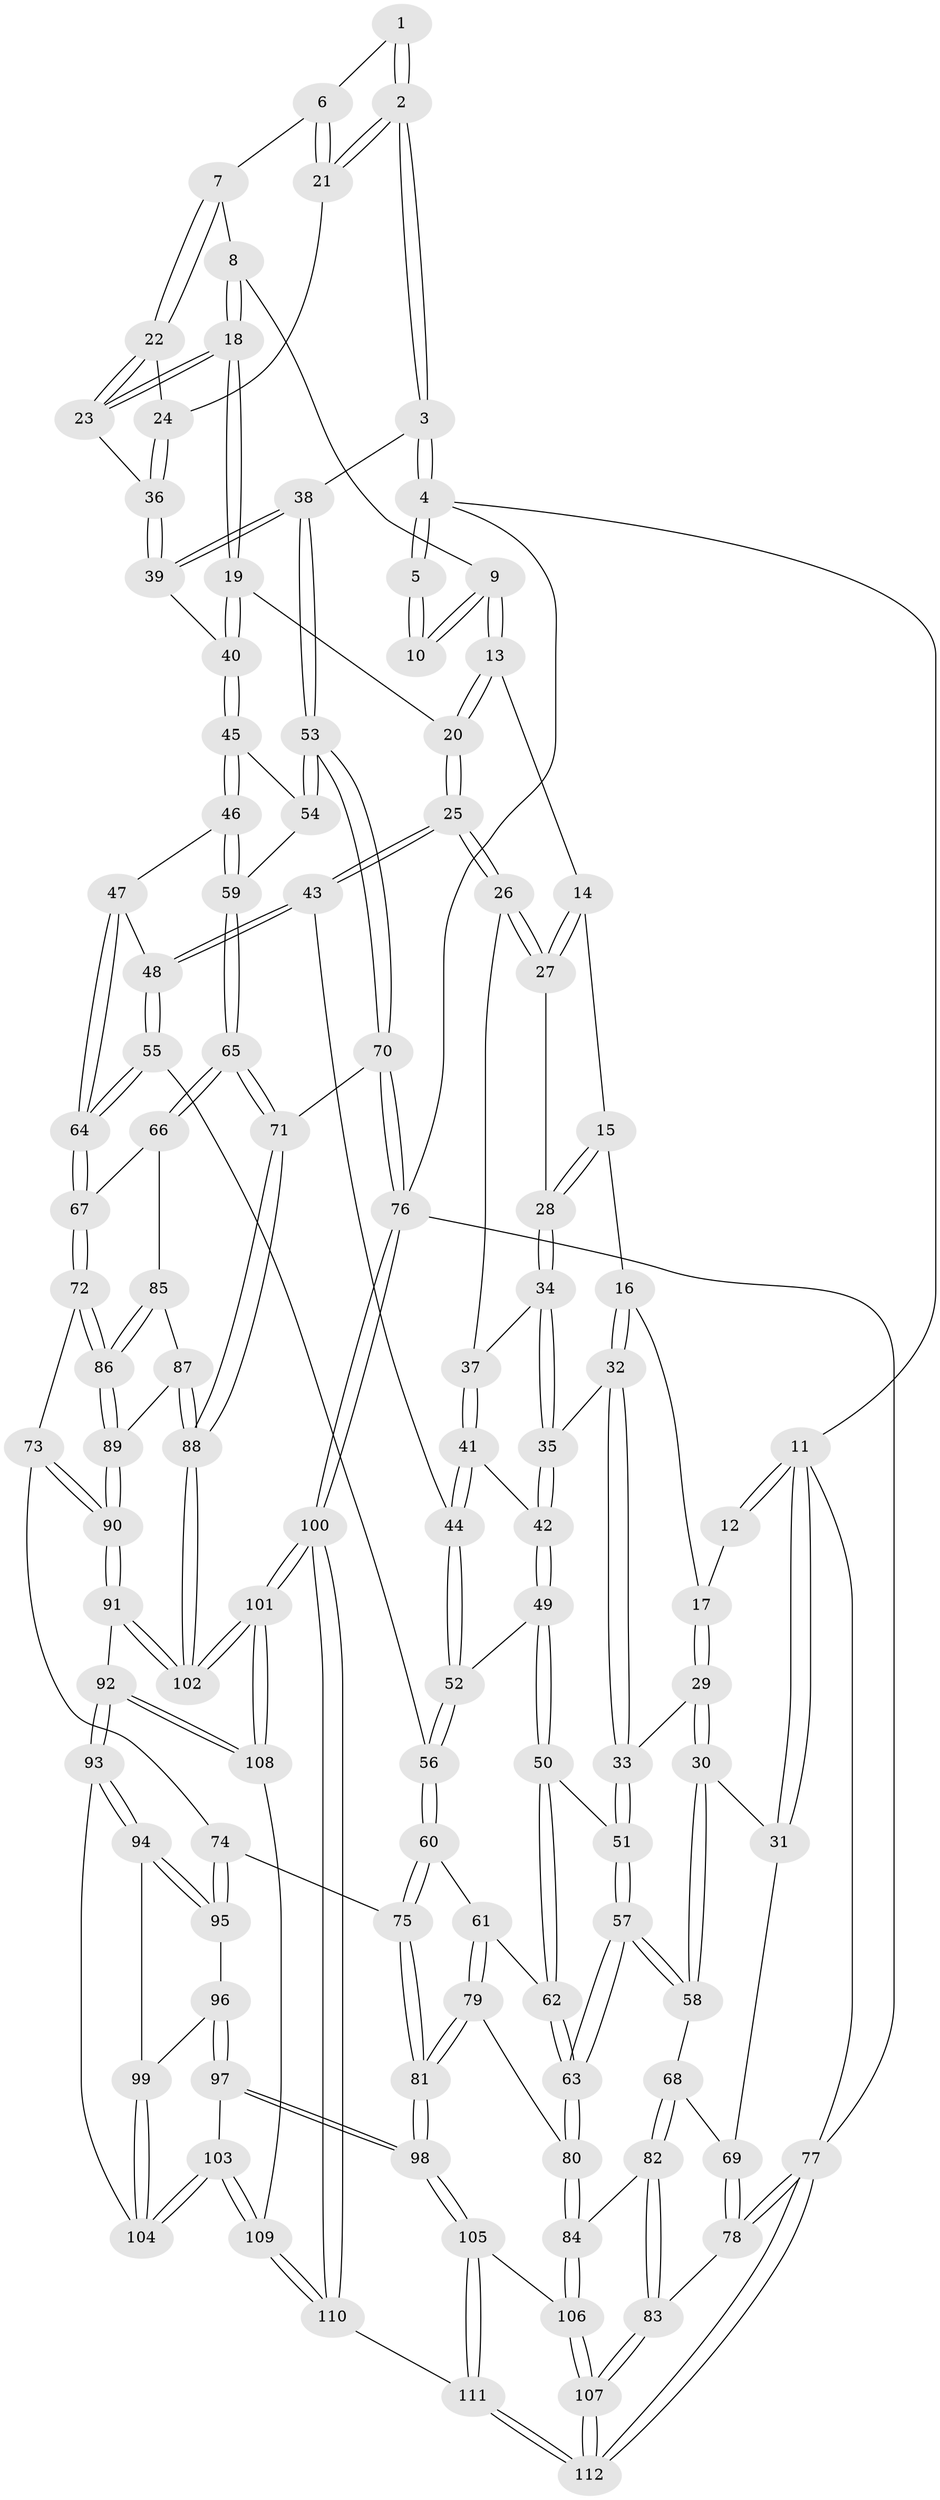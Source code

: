 // Generated by graph-tools (version 1.1) at 2025/51/03/09/25 03:51:02]
// undirected, 112 vertices, 277 edges
graph export_dot {
graph [start="1"]
  node [color=gray90,style=filled];
  1 [pos="+0.8417212439179688+0"];
  2 [pos="+1+0.14874126727515233"];
  3 [pos="+1+0.15303753991974067"];
  4 [pos="+1+0"];
  5 [pos="+0.798200903828572+0"];
  6 [pos="+0.8458182632174199+0.09006631518265082"];
  7 [pos="+0.8419820347055357+0.09497149370357176"];
  8 [pos="+0.7423110525116288+0.1037943932198131"];
  9 [pos="+0.6165475842099465+0"];
  10 [pos="+0.6221224684903985+0"];
  11 [pos="+0+0"];
  12 [pos="+0.261219243083867+0"];
  13 [pos="+0.5623198393414071+0.10840716289080203"];
  14 [pos="+0.515023968940508+0.12579526327301344"];
  15 [pos="+0.3385581850945742+0.11725368087185474"];
  16 [pos="+0.30758193687059016+0.10591843226579596"];
  17 [pos="+0.277731988297605+0.07942560035334528"];
  18 [pos="+0.7202091472846821+0.24121197654107387"];
  19 [pos="+0.7040031474775947+0.25281007199914995"];
  20 [pos="+0.6528908790719536+0.2585452263911764"];
  21 [pos="+1+0.14938805764264745"];
  22 [pos="+0.8320636916676339+0.17282335426785922"];
  23 [pos="+0.7551637209534565+0.23256710192316457"];
  24 [pos="+0.9030134537048728+0.20660326236568005"];
  25 [pos="+0.6078364500688332+0.32210966040891337"];
  26 [pos="+0.5351856668779871+0.3062997936260481"];
  27 [pos="+0.4787642746412248+0.21178181006258123"];
  28 [pos="+0.4261629254745438+0.252632730188608"];
  29 [pos="+0.020296202099030564+0.2913757496455418"];
  30 [pos="+0.002205676062345617+0.2934380992726361"];
  31 [pos="+0+0.2668819041901131"];
  32 [pos="+0.3239980578442531+0.3253724295087802"];
  33 [pos="+0.22836686023485525+0.38147220711564206"];
  34 [pos="+0.42239298907570233+0.2876420050397536"];
  35 [pos="+0.3630625593578562+0.32854115623124447"];
  36 [pos="+0.8738590139577712+0.2820899858697351"];
  37 [pos="+0.48581215779117604+0.3092007893212098"];
  38 [pos="+1+0.34230542267440583"];
  39 [pos="+0.8932623375805829+0.32588234201041144"];
  40 [pos="+0.8193164425815335+0.402347876781357"];
  41 [pos="+0.45022501460515724+0.3994813823061435"];
  42 [pos="+0.42210015324580824+0.4074694203308945"];
  43 [pos="+0.6026276077235904+0.404381337197168"];
  44 [pos="+0.5326964390057998+0.41249495650349016"];
  45 [pos="+0.8189254359406968+0.407027246763083"];
  46 [pos="+0.788472064659309+0.4742912660319711"];
  47 [pos="+0.7868637918264164+0.4746617991602371"];
  48 [pos="+0.6061001874696545+0.4130881287949282"];
  49 [pos="+0.40274884830081004+0.486188161133751"];
  50 [pos="+0.3790547869630485+0.49473341461338377"];
  51 [pos="+0.2661772047058962+0.4764445396138763"];
  52 [pos="+0.4374344123171109+0.5026833858519034"];
  53 [pos="+1+0.41639777654952687"];
  54 [pos="+1+0.45049359444779835"];
  55 [pos="+0.5716861101663971+0.5630200694546055"];
  56 [pos="+0.5227609770036108+0.5749912775275065"];
  57 [pos="+0.21311485826433257+0.6164849673983221"];
  58 [pos="+0.1334973907112877+0.6097265706145124"];
  59 [pos="+0.8448088432417065+0.5329992606214166"];
  60 [pos="+0.5020080444954829+0.6002129531270625"];
  61 [pos="+0.4259097157816554+0.6291435064498792"];
  62 [pos="+0.37270697164091726+0.6056231937389691"];
  63 [pos="+0.24485037473209803+0.6554117666449414"];
  64 [pos="+0.6582531982880544+0.6286693102245419"];
  65 [pos="+0.8816381217804978+0.6318015136921596"];
  66 [pos="+0.7235447562536949+0.655820878573002"];
  67 [pos="+0.6586305886932856+0.6295749493379573"];
  68 [pos="+0.11985603895001525+0.6173233454322202"];
  69 [pos="+0+0.44106715136443636"];
  70 [pos="+1+0.5534307305114784"];
  71 [pos="+0.9023711359019173+0.6487668464828547"];
  72 [pos="+0.6405755996083637+0.6797414311894387"];
  73 [pos="+0.5961560372853438+0.7444243485148974"];
  74 [pos="+0.5905767147141635+0.7478757449366075"];
  75 [pos="+0.5055254866300833+0.748738231245614"];
  76 [pos="+1+1"];
  77 [pos="+0+1"];
  78 [pos="+0+0.7616921448908504"];
  79 [pos="+0.385141440964082+0.7979922837937047"];
  80 [pos="+0.27627302547821175+0.7716090834539401"];
  81 [pos="+0.41116714151396183+0.8143315281591887"];
  82 [pos="+0+0.7318528054098339"];
  83 [pos="+0+0.7578387839999439"];
  84 [pos="+0.21103569589674404+0.832366345578715"];
  85 [pos="+0.7415518020192893+0.7016939015720232"];
  86 [pos="+0.7154906827891835+0.7841567350537253"];
  87 [pos="+0.8021912841717941+0.7623179155698725"];
  88 [pos="+0.8855142427282177+0.7705388082782777"];
  89 [pos="+0.7193113852029167+0.8025330771488398"];
  90 [pos="+0.7058164416765699+0.8309455610896438"];
  91 [pos="+0.7058786761929822+0.8667788775797137"];
  92 [pos="+0.6887065329294322+0.887376142929728"];
  93 [pos="+0.6827652227035825+0.8854570094604426"];
  94 [pos="+0.627930430339702+0.8484612899033392"];
  95 [pos="+0.5923340499637019+0.8137529954369807"];
  96 [pos="+0.5914484480182336+0.8147479539770748"];
  97 [pos="+0.4924695170339083+0.9002411840657208"];
  98 [pos="+0.44880627402830725+0.9070128164032375"];
  99 [pos="+0.5883326866384488+0.8634879594549799"];
  100 [pos="+1+1"];
  101 [pos="+1+1"];
  102 [pos="+0.9259198397755735+0.8819685325504981"];
  103 [pos="+0.5264652889625238+0.9033067344531125"];
  104 [pos="+0.5648911106574848+0.892101793282761"];
  105 [pos="+0.43831293405555916+0.964019639771717"];
  106 [pos="+0.18186503506138138+0.9368369425865284"];
  107 [pos="+0.16450526898851506+0.9649914915880188"];
  108 [pos="+0.6851116832529213+0.9288704760445317"];
  109 [pos="+0.6607612895063698+0.9796302395126334"];
  110 [pos="+0.6285189510367446+1"];
  111 [pos="+0.4618497606277784+1"];
  112 [pos="+0.05692008234680153+1"];
  1 -- 2;
  1 -- 2;
  1 -- 6;
  2 -- 3;
  2 -- 3;
  2 -- 21;
  2 -- 21;
  3 -- 4;
  3 -- 4;
  3 -- 38;
  4 -- 5;
  4 -- 5;
  4 -- 11;
  4 -- 76;
  5 -- 10;
  5 -- 10;
  6 -- 7;
  6 -- 21;
  6 -- 21;
  7 -- 8;
  7 -- 22;
  7 -- 22;
  8 -- 9;
  8 -- 18;
  8 -- 18;
  9 -- 10;
  9 -- 10;
  9 -- 13;
  9 -- 13;
  11 -- 12;
  11 -- 12;
  11 -- 31;
  11 -- 31;
  11 -- 77;
  12 -- 17;
  13 -- 14;
  13 -- 20;
  13 -- 20;
  14 -- 15;
  14 -- 27;
  14 -- 27;
  15 -- 16;
  15 -- 28;
  15 -- 28;
  16 -- 17;
  16 -- 32;
  16 -- 32;
  17 -- 29;
  17 -- 29;
  18 -- 19;
  18 -- 19;
  18 -- 23;
  18 -- 23;
  19 -- 20;
  19 -- 40;
  19 -- 40;
  20 -- 25;
  20 -- 25;
  21 -- 24;
  22 -- 23;
  22 -- 23;
  22 -- 24;
  23 -- 36;
  24 -- 36;
  24 -- 36;
  25 -- 26;
  25 -- 26;
  25 -- 43;
  25 -- 43;
  26 -- 27;
  26 -- 27;
  26 -- 37;
  27 -- 28;
  28 -- 34;
  28 -- 34;
  29 -- 30;
  29 -- 30;
  29 -- 33;
  30 -- 31;
  30 -- 58;
  30 -- 58;
  31 -- 69;
  32 -- 33;
  32 -- 33;
  32 -- 35;
  33 -- 51;
  33 -- 51;
  34 -- 35;
  34 -- 35;
  34 -- 37;
  35 -- 42;
  35 -- 42;
  36 -- 39;
  36 -- 39;
  37 -- 41;
  37 -- 41;
  38 -- 39;
  38 -- 39;
  38 -- 53;
  38 -- 53;
  39 -- 40;
  40 -- 45;
  40 -- 45;
  41 -- 42;
  41 -- 44;
  41 -- 44;
  42 -- 49;
  42 -- 49;
  43 -- 44;
  43 -- 48;
  43 -- 48;
  44 -- 52;
  44 -- 52;
  45 -- 46;
  45 -- 46;
  45 -- 54;
  46 -- 47;
  46 -- 59;
  46 -- 59;
  47 -- 48;
  47 -- 64;
  47 -- 64;
  48 -- 55;
  48 -- 55;
  49 -- 50;
  49 -- 50;
  49 -- 52;
  50 -- 51;
  50 -- 62;
  50 -- 62;
  51 -- 57;
  51 -- 57;
  52 -- 56;
  52 -- 56;
  53 -- 54;
  53 -- 54;
  53 -- 70;
  53 -- 70;
  54 -- 59;
  55 -- 56;
  55 -- 64;
  55 -- 64;
  56 -- 60;
  56 -- 60;
  57 -- 58;
  57 -- 58;
  57 -- 63;
  57 -- 63;
  58 -- 68;
  59 -- 65;
  59 -- 65;
  60 -- 61;
  60 -- 75;
  60 -- 75;
  61 -- 62;
  61 -- 79;
  61 -- 79;
  62 -- 63;
  62 -- 63;
  63 -- 80;
  63 -- 80;
  64 -- 67;
  64 -- 67;
  65 -- 66;
  65 -- 66;
  65 -- 71;
  65 -- 71;
  66 -- 67;
  66 -- 85;
  67 -- 72;
  67 -- 72;
  68 -- 69;
  68 -- 82;
  68 -- 82;
  69 -- 78;
  69 -- 78;
  70 -- 71;
  70 -- 76;
  70 -- 76;
  71 -- 88;
  71 -- 88;
  72 -- 73;
  72 -- 86;
  72 -- 86;
  73 -- 74;
  73 -- 90;
  73 -- 90;
  74 -- 75;
  74 -- 95;
  74 -- 95;
  75 -- 81;
  75 -- 81;
  76 -- 100;
  76 -- 100;
  76 -- 77;
  77 -- 78;
  77 -- 78;
  77 -- 112;
  77 -- 112;
  78 -- 83;
  79 -- 80;
  79 -- 81;
  79 -- 81;
  80 -- 84;
  80 -- 84;
  81 -- 98;
  81 -- 98;
  82 -- 83;
  82 -- 83;
  82 -- 84;
  83 -- 107;
  83 -- 107;
  84 -- 106;
  84 -- 106;
  85 -- 86;
  85 -- 86;
  85 -- 87;
  86 -- 89;
  86 -- 89;
  87 -- 88;
  87 -- 88;
  87 -- 89;
  88 -- 102;
  88 -- 102;
  89 -- 90;
  89 -- 90;
  90 -- 91;
  90 -- 91;
  91 -- 92;
  91 -- 102;
  91 -- 102;
  92 -- 93;
  92 -- 93;
  92 -- 108;
  92 -- 108;
  93 -- 94;
  93 -- 94;
  93 -- 104;
  94 -- 95;
  94 -- 95;
  94 -- 99;
  95 -- 96;
  96 -- 97;
  96 -- 97;
  96 -- 99;
  97 -- 98;
  97 -- 98;
  97 -- 103;
  98 -- 105;
  98 -- 105;
  99 -- 104;
  99 -- 104;
  100 -- 101;
  100 -- 101;
  100 -- 110;
  100 -- 110;
  101 -- 102;
  101 -- 102;
  101 -- 108;
  101 -- 108;
  103 -- 104;
  103 -- 104;
  103 -- 109;
  103 -- 109;
  105 -- 106;
  105 -- 111;
  105 -- 111;
  106 -- 107;
  106 -- 107;
  107 -- 112;
  107 -- 112;
  108 -- 109;
  109 -- 110;
  109 -- 110;
  110 -- 111;
  111 -- 112;
  111 -- 112;
}
